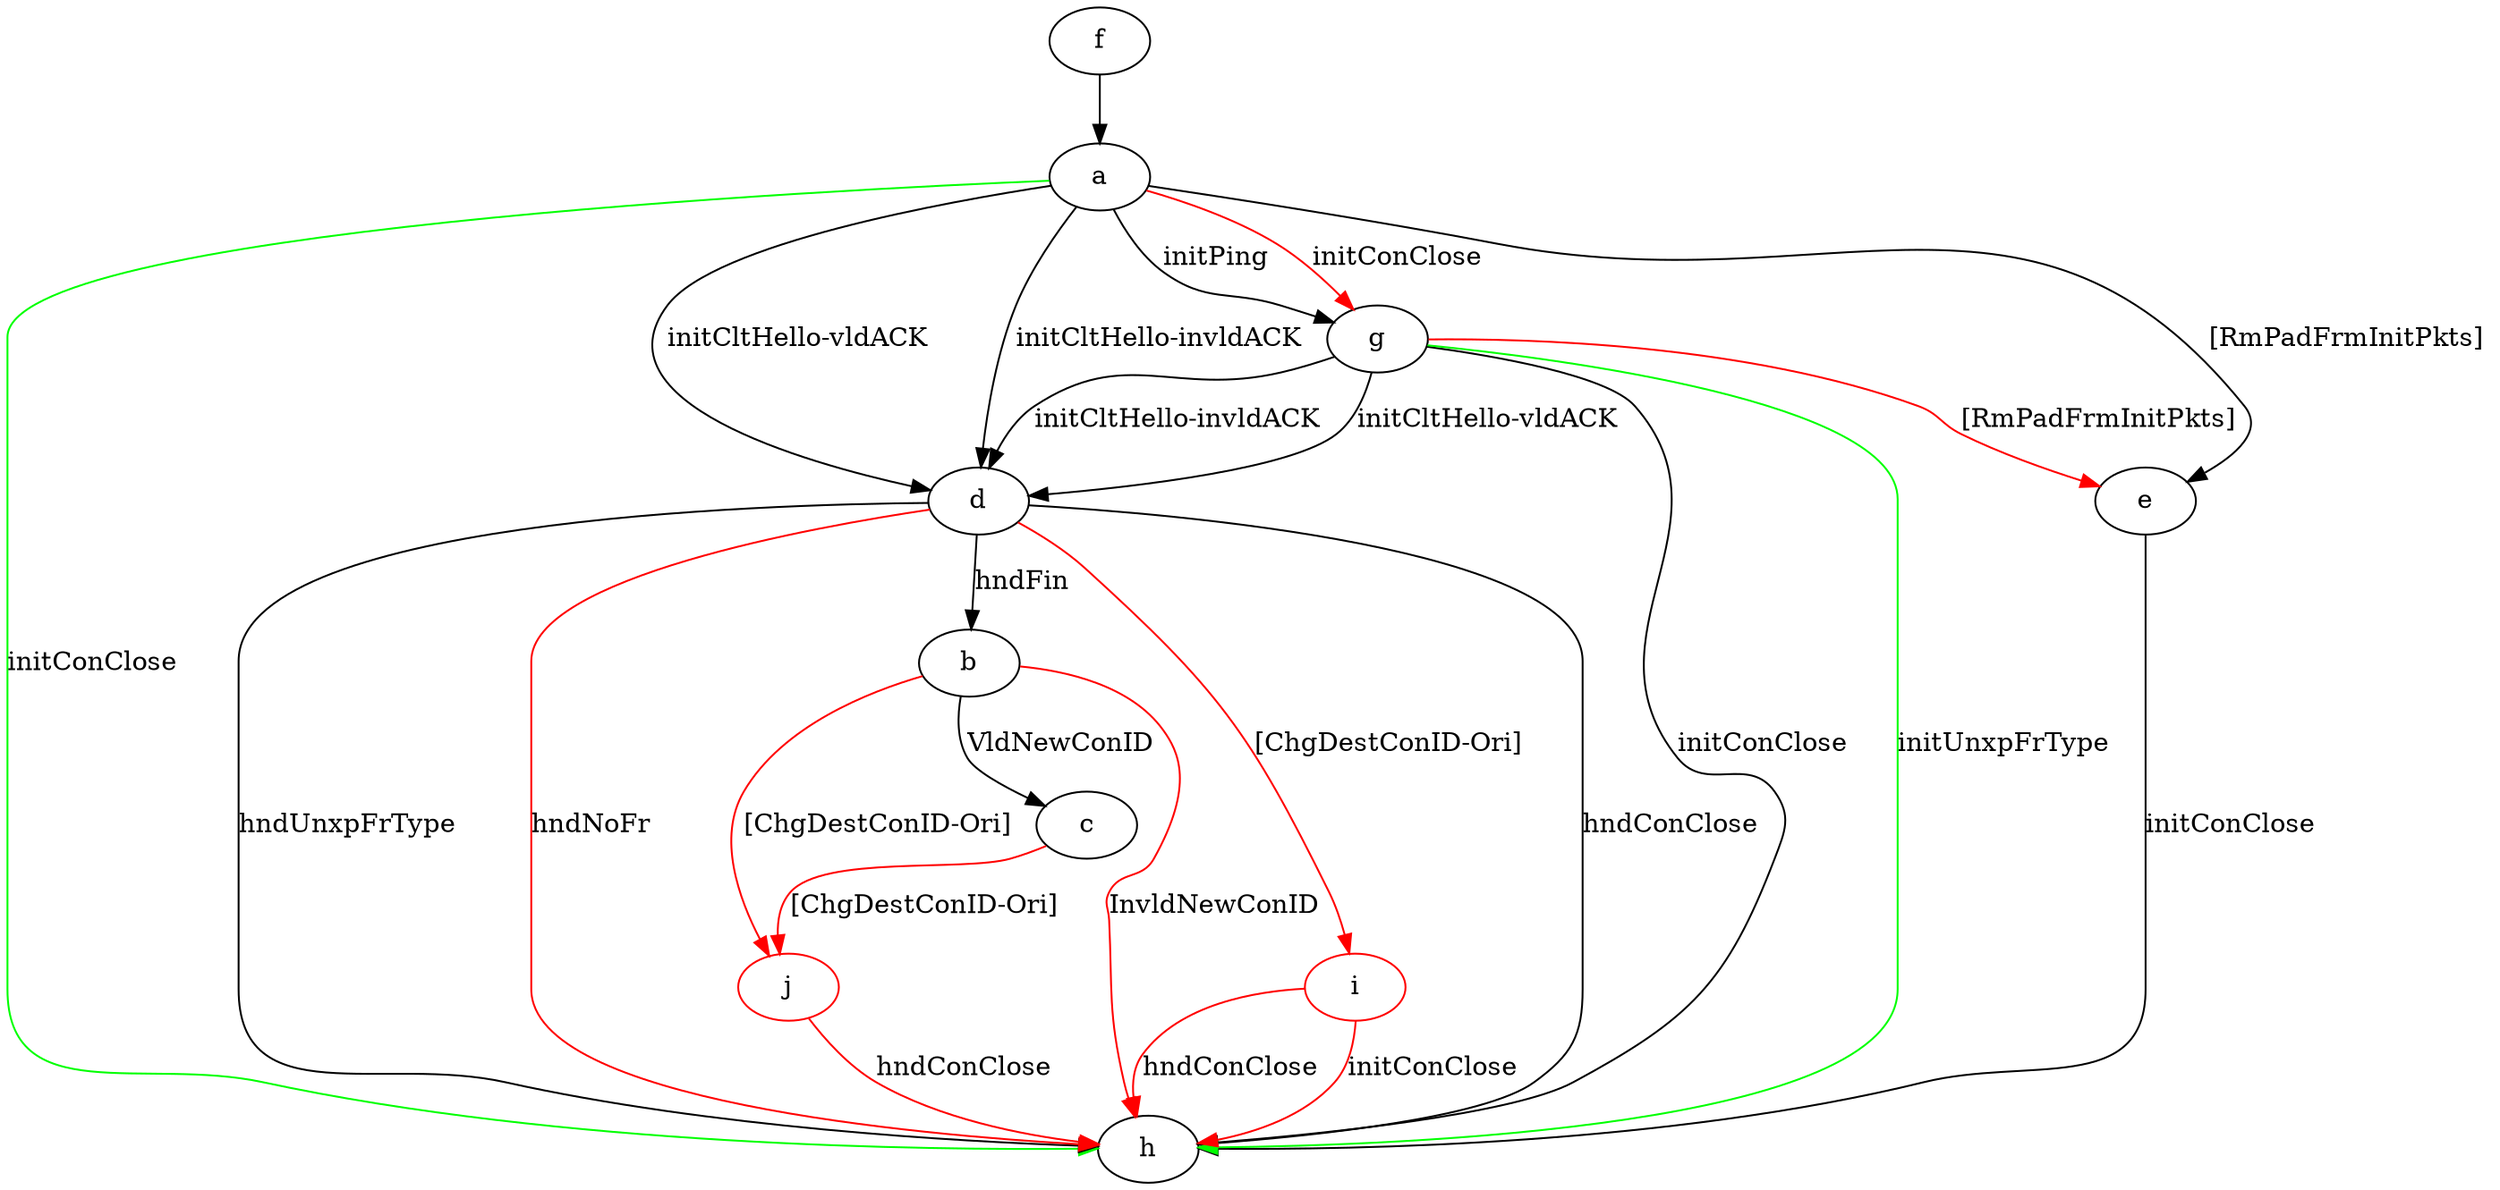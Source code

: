digraph "" {
	a -> d	[key=0,
		label="initCltHello-vldACK "];
	a -> d	[key=1,
		label="initCltHello-invldACK "];
	a -> e	[key=0,
		label="[RmPadFrmInitPkts] "];
	a -> g	[key=0,
		label="initPing "];
	a -> g	[key=1,
		color=red,
		label="initConClose "];
	a -> h	[key=0,
		color=green,
		label="initConClose "];
	b -> c	[key=0,
		label="VldNewConID "];
	b -> h	[key=0,
		color=red,
		label="InvldNewConID "];
	j	[color=red];
	b -> j	[key=0,
		color=red,
		label="[ChgDestConID-Ori] "];
	c -> j	[key=0,
		color=red,
		label="[ChgDestConID-Ori] "];
	d -> b	[key=0,
		label="hndFin "];
	d -> h	[key=0,
		label="hndConClose "];
	d -> h	[key=1,
		label="hndUnxpFrType "];
	d -> h	[key=2,
		color=red,
		label="hndNoFr "];
	i	[color=red];
	d -> i	[key=0,
		color=red,
		label="[ChgDestConID-Ori] "];
	e -> h	[key=0,
		label="initConClose "];
	f -> a	[key=0];
	g -> d	[key=0,
		label="initCltHello-vldACK "];
	g -> d	[key=1,
		label="initCltHello-invldACK "];
	g -> e	[key=0,
		color=red,
		label="[RmPadFrmInitPkts] "];
	g -> h	[key=0,
		label="initConClose "];
	g -> h	[key=1,
		color=green,
		label="initUnxpFrType "];
	i -> h	[key=0,
		color=red,
		label="initConClose "];
	i -> h	[key=1,
		color=red,
		label="hndConClose "];
	j -> h	[key=0,
		color=red,
		label="hndConClose "];
}
